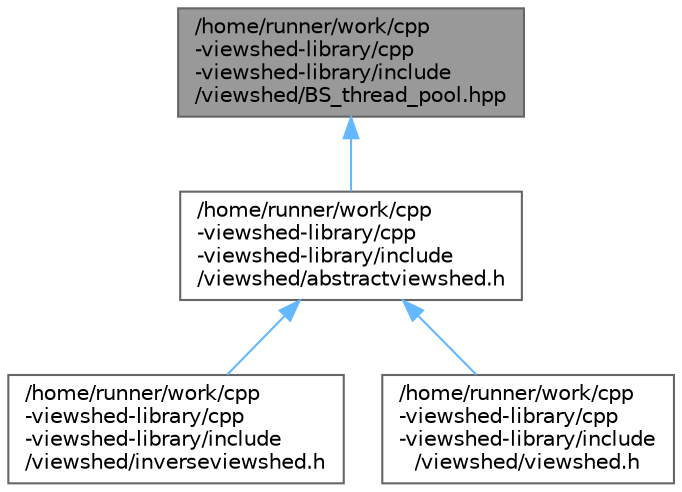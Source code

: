 digraph "/home/runner/work/cpp-viewshed-library/cpp-viewshed-library/include/viewshed/BS_thread_pool.hpp"
{
 // LATEX_PDF_SIZE
  bgcolor="transparent";
  edge [fontname=Helvetica,fontsize=10,labelfontname=Helvetica,labelfontsize=10];
  node [fontname=Helvetica,fontsize=10,shape=box,height=0.2,width=0.4];
  Node1 [id="Node000001",label="/home/runner/work/cpp\l-viewshed-library/cpp\l-viewshed-library/include\l/viewshed/BS_thread_pool.hpp",height=0.2,width=0.4,color="gray40", fillcolor="grey60", style="filled", fontcolor="black",tooltip="BS::thread_pool: a fast, lightweight, and easy-to-use C++17 thread pool library. This header file con..."];
  Node1 -> Node2 [id="edge1_Node000001_Node000002",dir="back",color="steelblue1",style="solid",tooltip=" "];
  Node2 [id="Node000002",label="/home/runner/work/cpp\l-viewshed-library/cpp\l-viewshed-library/include\l/viewshed/abstractviewshed.h",height=0.2,width=0.4,color="grey40", fillcolor="white", style="filled",URL="$abstractviewshed_8h_source.html",tooltip=" "];
  Node2 -> Node3 [id="edge2_Node000002_Node000003",dir="back",color="steelblue1",style="solid",tooltip=" "];
  Node3 [id="Node000003",label="/home/runner/work/cpp\l-viewshed-library/cpp\l-viewshed-library/include\l/viewshed/inverseviewshed.h",height=0.2,width=0.4,color="grey40", fillcolor="white", style="filled",URL="$inverseviewshed_8h_source.html",tooltip=" "];
  Node2 -> Node4 [id="edge3_Node000002_Node000004",dir="back",color="steelblue1",style="solid",tooltip=" "];
  Node4 [id="Node000004",label="/home/runner/work/cpp\l-viewshed-library/cpp\l-viewshed-library/include\l/viewshed/viewshed.h",height=0.2,width=0.4,color="grey40", fillcolor="white", style="filled",URL="$viewshed_8h_source.html",tooltip=" "];
}
